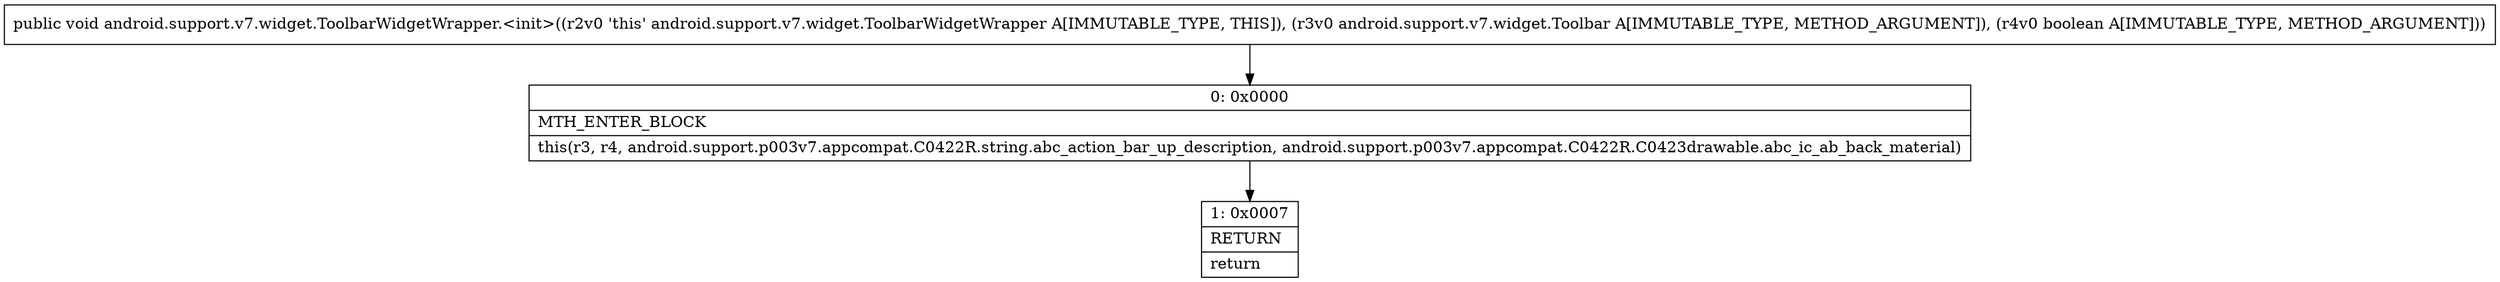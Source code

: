 digraph "CFG forandroid.support.v7.widget.ToolbarWidgetWrapper.\<init\>(Landroid\/support\/v7\/widget\/Toolbar;Z)V" {
Node_0 [shape=record,label="{0\:\ 0x0000|MTH_ENTER_BLOCK\l|this(r3, r4, android.support.p003v7.appcompat.C0422R.string.abc_action_bar_up_description, android.support.p003v7.appcompat.C0422R.C0423drawable.abc_ic_ab_back_material)\l}"];
Node_1 [shape=record,label="{1\:\ 0x0007|RETURN\l|return\l}"];
MethodNode[shape=record,label="{public void android.support.v7.widget.ToolbarWidgetWrapper.\<init\>((r2v0 'this' android.support.v7.widget.ToolbarWidgetWrapper A[IMMUTABLE_TYPE, THIS]), (r3v0 android.support.v7.widget.Toolbar A[IMMUTABLE_TYPE, METHOD_ARGUMENT]), (r4v0 boolean A[IMMUTABLE_TYPE, METHOD_ARGUMENT])) }"];
MethodNode -> Node_0;
Node_0 -> Node_1;
}

